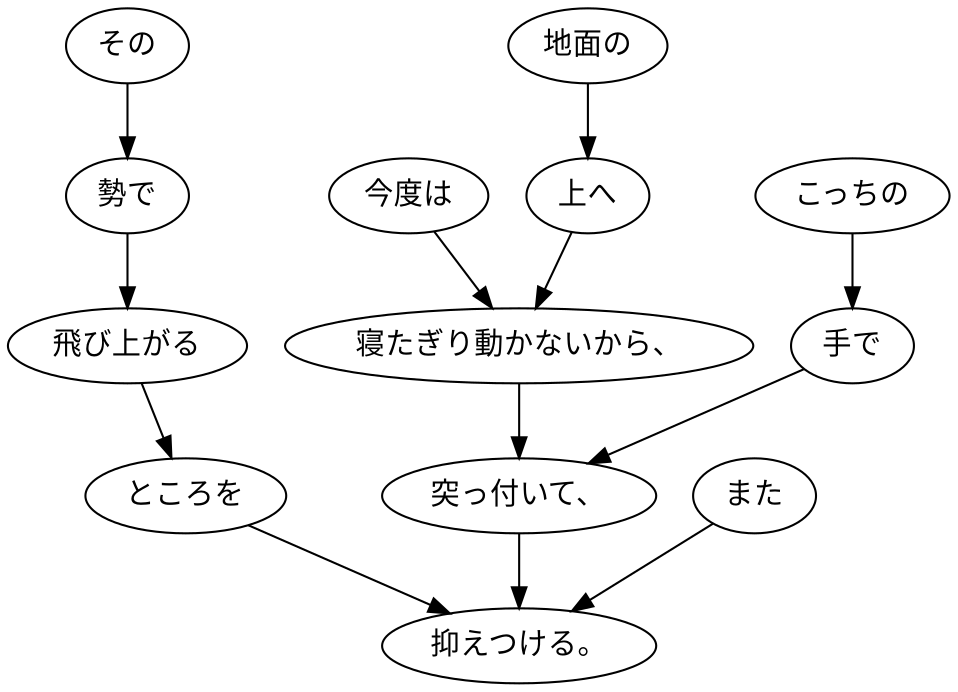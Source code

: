 digraph graph4005 {
	node0 [label="今度は"];
	node1 [label="地面の"];
	node2 [label="上へ"];
	node3 [label="寝たぎり動かないから、"];
	node4 [label="こっちの"];
	node5 [label="手で"];
	node6 [label="突っ付いて、"];
	node7 [label="その"];
	node8 [label="勢で"];
	node9 [label="飛び上がる"];
	node10 [label="ところを"];
	node11 [label="また"];
	node12 [label="抑えつける。"];
	node0 -> node3;
	node1 -> node2;
	node2 -> node3;
	node3 -> node6;
	node4 -> node5;
	node5 -> node6;
	node6 -> node12;
	node7 -> node8;
	node8 -> node9;
	node9 -> node10;
	node10 -> node12;
	node11 -> node12;
}
